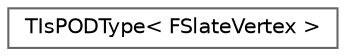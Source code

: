 digraph "Graphical Class Hierarchy"
{
 // INTERACTIVE_SVG=YES
 // LATEX_PDF_SIZE
  bgcolor="transparent";
  edge [fontname=Helvetica,fontsize=10,labelfontname=Helvetica,labelfontsize=10];
  node [fontname=Helvetica,fontsize=10,shape=box,height=0.2,width=0.4];
  rankdir="LR";
  Node0 [id="Node000000",label="TIsPODType\< FSlateVertex \>",height=0.2,width=0.4,color="grey40", fillcolor="white", style="filled",URL="$de/d98/structTIsPODType_3_01FSlateVertex_01_4.html",tooltip=" "];
}
